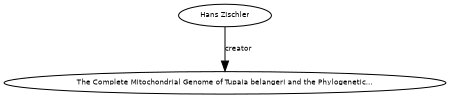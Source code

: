 digraph G {
size="3,3";
node [fontsize=7, fontname="Helvetica"];
edge [fontsize=7, fontname="Helvetica"];
node0 [label="Hans Zischler", width=0.27433100247,height=0.27433100247];
node1 [label="The Complete Mitochondrial Genome of Tupaia belangeri and the Phylogenetic...", width=0.27433100247,height=0.27433100247];
node0 -> node1 [label="creator"];
}

